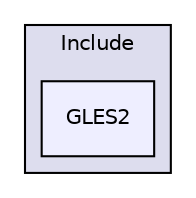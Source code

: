 digraph "PVR/SDK_3.4/Builds/Include/GLES2" {
  compound=true
  node [ fontsize="10", fontname="Helvetica"];
  edge [ labelfontsize="10", labelfontname="Helvetica"];
  subgraph clusterdir_6bdf203d9981a73bbf991fc0be7876c5 {
    graph [ bgcolor="#ddddee", pencolor="black", label="Include" fontname="Helvetica", fontsize="10", URL="dir_6bdf203d9981a73bbf991fc0be7876c5.html"]
  dir_496477f908e210481fcb00cb51586534 [shape=box, label="GLES2", style="filled", fillcolor="#eeeeff", pencolor="black", URL="dir_496477f908e210481fcb00cb51586534.html"];
  }
}
